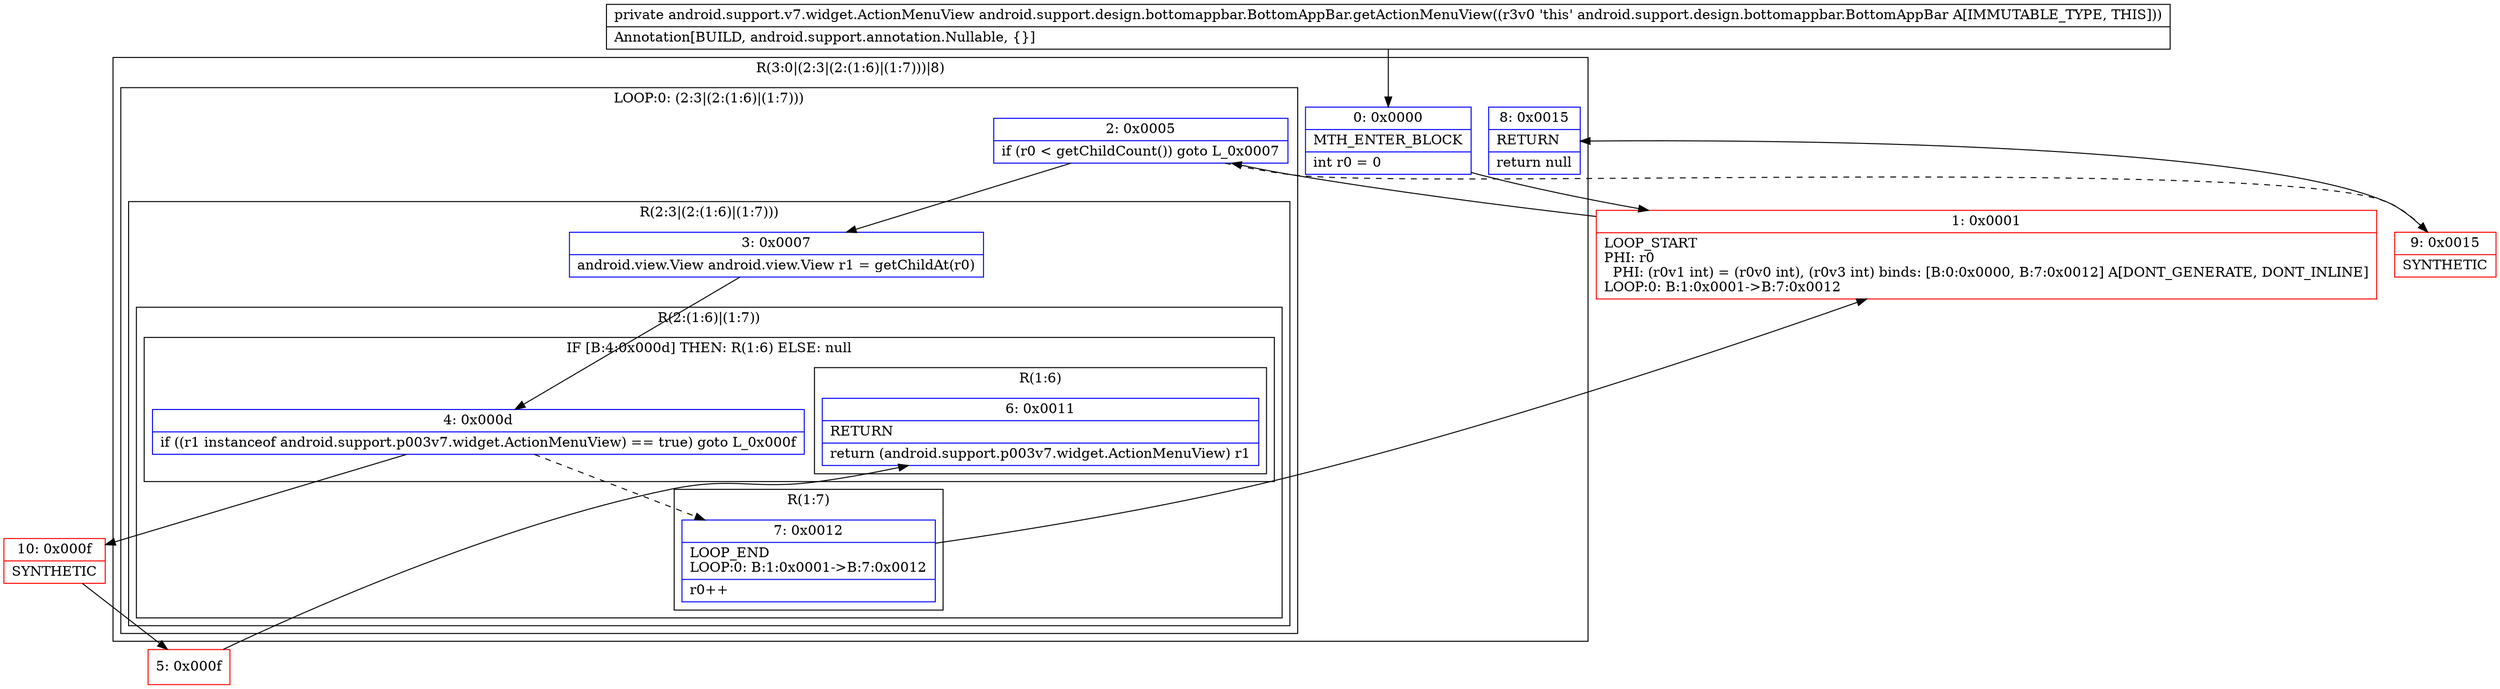 digraph "CFG forandroid.support.design.bottomappbar.BottomAppBar.getActionMenuView()Landroid\/support\/v7\/widget\/ActionMenuView;" {
subgraph cluster_Region_1578354032 {
label = "R(3:0|(2:3|(2:(1:6)|(1:7)))|8)";
node [shape=record,color=blue];
Node_0 [shape=record,label="{0\:\ 0x0000|MTH_ENTER_BLOCK\l|int r0 = 0\l}"];
subgraph cluster_LoopRegion_661369030 {
label = "LOOP:0: (2:3|(2:(1:6)|(1:7)))";
node [shape=record,color=blue];
Node_2 [shape=record,label="{2\:\ 0x0005|if (r0 \< getChildCount()) goto L_0x0007\l}"];
subgraph cluster_Region_684985906 {
label = "R(2:3|(2:(1:6)|(1:7)))";
node [shape=record,color=blue];
Node_3 [shape=record,label="{3\:\ 0x0007|android.view.View android.view.View r1 = getChildAt(r0)\l}"];
subgraph cluster_Region_1024953612 {
label = "R(2:(1:6)|(1:7))";
node [shape=record,color=blue];
subgraph cluster_IfRegion_1747744285 {
label = "IF [B:4:0x000d] THEN: R(1:6) ELSE: null";
node [shape=record,color=blue];
Node_4 [shape=record,label="{4\:\ 0x000d|if ((r1 instanceof android.support.p003v7.widget.ActionMenuView) == true) goto L_0x000f\l}"];
subgraph cluster_Region_314246750 {
label = "R(1:6)";
node [shape=record,color=blue];
Node_6 [shape=record,label="{6\:\ 0x0011|RETURN\l|return (android.support.p003v7.widget.ActionMenuView) r1\l}"];
}
}
subgraph cluster_Region_873461226 {
label = "R(1:7)";
node [shape=record,color=blue];
Node_7 [shape=record,label="{7\:\ 0x0012|LOOP_END\lLOOP:0: B:1:0x0001\-\>B:7:0x0012\l|r0++\l}"];
}
}
}
}
Node_8 [shape=record,label="{8\:\ 0x0015|RETURN\l|return null\l}"];
}
Node_1 [shape=record,color=red,label="{1\:\ 0x0001|LOOP_START\lPHI: r0 \l  PHI: (r0v1 int) = (r0v0 int), (r0v3 int) binds: [B:0:0x0000, B:7:0x0012] A[DONT_GENERATE, DONT_INLINE]\lLOOP:0: B:1:0x0001\-\>B:7:0x0012\l}"];
Node_5 [shape=record,color=red,label="{5\:\ 0x000f}"];
Node_9 [shape=record,color=red,label="{9\:\ 0x0015|SYNTHETIC\l}"];
Node_10 [shape=record,color=red,label="{10\:\ 0x000f|SYNTHETIC\l}"];
MethodNode[shape=record,label="{private android.support.v7.widget.ActionMenuView android.support.design.bottomappbar.BottomAppBar.getActionMenuView((r3v0 'this' android.support.design.bottomappbar.BottomAppBar A[IMMUTABLE_TYPE, THIS]))  | Annotation[BUILD, android.support.annotation.Nullable, \{\}]\l}"];
MethodNode -> Node_0;
Node_0 -> Node_1;
Node_2 -> Node_3;
Node_2 -> Node_9[style=dashed];
Node_3 -> Node_4;
Node_4 -> Node_7[style=dashed];
Node_4 -> Node_10;
Node_7 -> Node_1;
Node_1 -> Node_2;
Node_5 -> Node_6;
Node_9 -> Node_8;
Node_10 -> Node_5;
}


